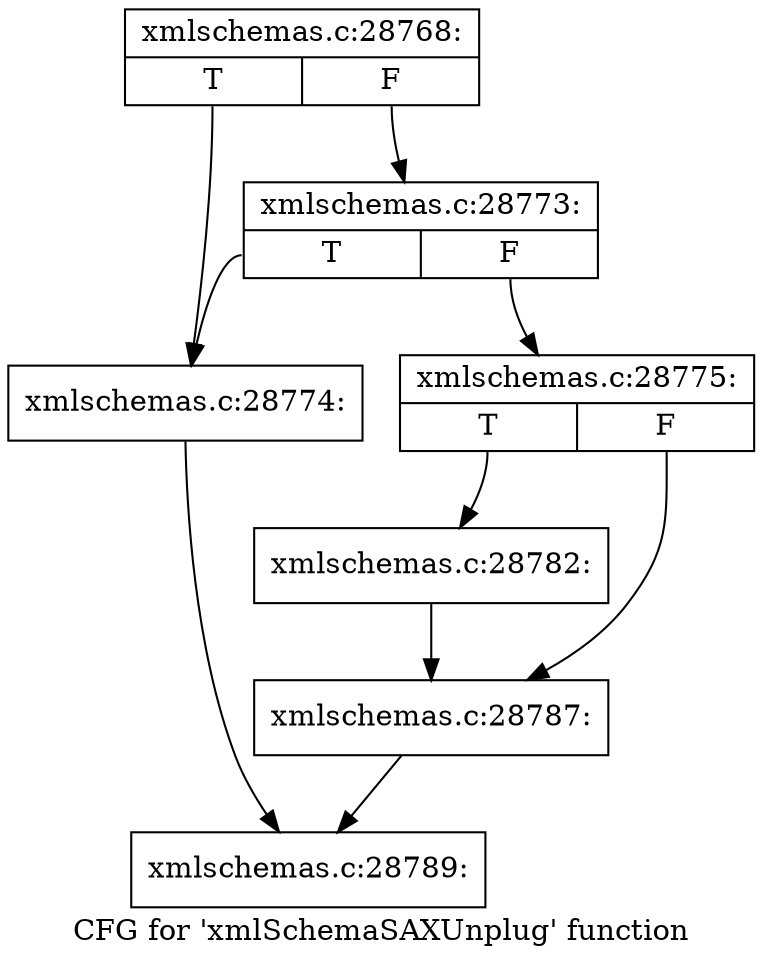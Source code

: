 digraph "CFG for 'xmlSchemaSAXUnplug' function" {
	label="CFG for 'xmlSchemaSAXUnplug' function";

	Node0x55d025d5ebe0 [shape=record,label="{xmlschemas.c:28768:|{<s0>T|<s1>F}}"];
	Node0x55d025d5ebe0:s0 -> Node0x55d025d77400;
	Node0x55d025d5ebe0:s1 -> Node0x55d025d774a0;
	Node0x55d025d774a0 [shape=record,label="{xmlschemas.c:28773:|{<s0>T|<s1>F}}"];
	Node0x55d025d774a0:s0 -> Node0x55d025d77400;
	Node0x55d025d774a0:s1 -> Node0x55d025d77450;
	Node0x55d025d77400 [shape=record,label="{xmlschemas.c:28774:}"];
	Node0x55d025d77400 -> Node0x55d025d6f670;
	Node0x55d025d77450 [shape=record,label="{xmlschemas.c:28775:|{<s0>T|<s1>F}}"];
	Node0x55d025d77450:s0 -> Node0x55d025d78a20;
	Node0x55d025d77450:s1 -> Node0x55d025d78a70;
	Node0x55d025d78a20 [shape=record,label="{xmlschemas.c:28782:}"];
	Node0x55d025d78a20 -> Node0x55d025d78a70;
	Node0x55d025d78a70 [shape=record,label="{xmlschemas.c:28787:}"];
	Node0x55d025d78a70 -> Node0x55d025d6f670;
	Node0x55d025d6f670 [shape=record,label="{xmlschemas.c:28789:}"];
}
